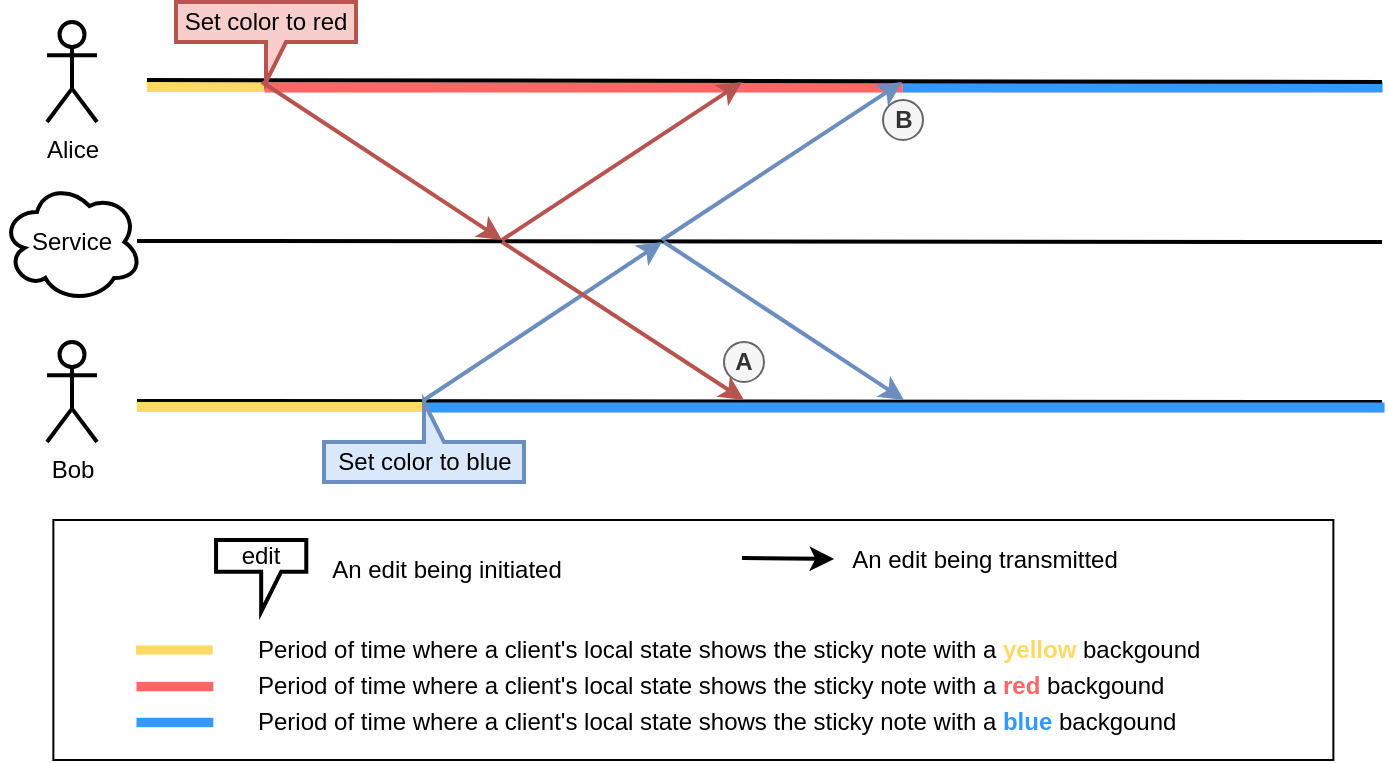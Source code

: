 <mxfile version="24.7.17">
  <diagram id="-6H5wynXqOOyBtFPYk5a" name="Page-1">
    <mxGraphModel dx="1058" dy="-74" grid="1" gridSize="10" guides="1" tooltips="1" connect="0" arrows="0" fold="1" page="1" pageScale="1" pageWidth="827" pageHeight="1169" background="#ffffff" math="0" shadow="0">
      <root>
        <mxCell id="0" />
        <mxCell id="1" parent="0" />
        <mxCell id="ug50JPKoQ96zgBhktdCE-255" value="" style="rounded=0;whiteSpace=wrap;html=1;" parent="1" vertex="1">
          <mxGeometry x="894.68" y="1500" width="640" height="120" as="geometry" />
        </mxCell>
        <mxCell id="ug50JPKoQ96zgBhktdCE-256" value="" style="group" parent="1" vertex="1" connectable="0">
          <mxGeometry x="936.031" y="1510" width="558.653" height="88.038" as="geometry" />
        </mxCell>
        <mxCell id="ug50JPKoQ96zgBhktdCE-257" value="" style="group" parent="ug50JPKoQ96zgBhktdCE-256" vertex="1" connectable="0">
          <mxGeometry y="39.997" width="558.653" height="48.042" as="geometry" />
        </mxCell>
        <mxCell id="ug50JPKoQ96zgBhktdCE-258" value="Period of time where a client&#39;s local state shows the sticky note with a &lt;font color=&quot;#ffd966&quot;&gt;&lt;b&gt;yellow&lt;/b&gt;&lt;/font&gt; backgound" style="text;html=1;align=left;verticalAlign=middle;resizable=0;points=[];autosize=1;strokeWidth=2;labelPosition=center;verticalLabelPosition=middle;" parent="ug50JPKoQ96zgBhktdCE-257" vertex="1">
          <mxGeometry x="58.653" width="500" height="30" as="geometry" />
        </mxCell>
        <mxCell id="ug50JPKoQ96zgBhktdCE-259" value="" style="rounded=0;whiteSpace=wrap;html=1;fillColor=#FFD966;strokeColor=none;points=[];" parent="ug50JPKoQ96zgBhktdCE-257" vertex="1">
          <mxGeometry y="12.708" width="38.35" height="4.583" as="geometry" />
        </mxCell>
        <mxCell id="ug50JPKoQ96zgBhktdCE-260" value="" style="rounded=0;whiteSpace=wrap;html=1;fillColor=#FF6666;strokeColor=#b85450;points=[];strokeWidth=0;" parent="ug50JPKoQ96zgBhktdCE-257" vertex="1">
          <mxGeometry x="1.776e-15" y="30.75" width="38.35" height="4.583" as="geometry" />
        </mxCell>
        <mxCell id="ug50JPKoQ96zgBhktdCE-261" value="Period of time where a client&#39;s local state shows the sticky note with a &lt;b style=&quot;&quot;&gt;&lt;font color=&quot;#ff6666&quot;&gt;red&lt;/font&gt;&lt;/b&gt;&amp;nbsp;backgound" style="text;html=1;align=left;verticalAlign=middle;resizable=0;points=[];autosize=1;strokeWidth=2;labelPosition=center;verticalLabelPosition=middle;" parent="ug50JPKoQ96zgBhktdCE-257" vertex="1">
          <mxGeometry x="58.653" y="18.042" width="480" height="30" as="geometry" />
        </mxCell>
        <mxCell id="ug50JPKoQ96zgBhktdCE-262" value="edit" style="shape=callout;whiteSpace=wrap;html=1;perimeter=calloutPerimeter;size=20;position=0.5;base=10;strokeWidth=2;" parent="ug50JPKoQ96zgBhktdCE-256" vertex="1">
          <mxGeometry x="39.999" width="45.12" height="35.83" as="geometry" />
        </mxCell>
        <mxCell id="ug50JPKoQ96zgBhktdCE-263" value="An edit being initiated" style="text;html=1;align=center;verticalAlign=middle;resizable=0;points=[];autosize=1;strokeWidth=2;" parent="ug50JPKoQ96zgBhktdCE-256" vertex="1">
          <mxGeometry x="85.114" y="0.312" width="140" height="30" as="geometry" />
        </mxCell>
        <mxCell id="ug50JPKoQ96zgBhktdCE-264" value="An edit being transmitted" style="text;html=1;align=center;verticalAlign=middle;resizable=0;points=[];autosize=1;strokeWidth=2;" parent="ug50JPKoQ96zgBhktdCE-256" vertex="1">
          <mxGeometry x="349.395" y="0.316" width="150" height="20" as="geometry" />
        </mxCell>
        <mxCell id="ug50JPKoQ96zgBhktdCE-265" value="" style="endArrow=classic;html=1;strokeWidth=2;" parent="ug50JPKoQ96zgBhktdCE-256" edge="1">
          <mxGeometry x="1294.444" y="400" width="45.118" height="45.833" as="geometry">
            <mxPoint x="302.949" y="9" as="sourcePoint" />
            <mxPoint x="349.04" y="9.483" as="targetPoint" />
          </mxGeometry>
        </mxCell>
        <mxCell id="ug50JPKoQ96zgBhktdCE-266" value="" style="rounded=0;whiteSpace=wrap;html=1;fillColor=#3399FF;strokeColor=#b85450;points=[];strokeWidth=0;" parent="1" vertex="1">
          <mxGeometry x="936.031" y="1598.707" width="38.35" height="4.583" as="geometry" />
        </mxCell>
        <mxCell id="ug50JPKoQ96zgBhktdCE-267" value="Period of time where a client&#39;s local state shows the sticky note with a &lt;b style=&quot;&quot;&gt;&lt;font color=&quot;#3399ff&quot;&gt;blue&lt;/font&gt;&lt;/b&gt;&amp;nbsp;backgound" style="text;html=1;align=left;verticalAlign=middle;resizable=0;points=[];autosize=1;strokeWidth=2;labelPosition=center;verticalLabelPosition=middle;" parent="1" vertex="1">
          <mxGeometry x="994.684" y="1585.998" width="490" height="30" as="geometry" />
        </mxCell>
        <mxCell id="ug50JPKoQ96zgBhktdCE-140" value="" style="endArrow=none;html=1;exitX=0.875;exitY=0.5;exitDx=0;exitDy=0;exitPerimeter=0;strokeWidth=2;" parent="1" edge="1">
          <mxGeometry width="50" height="50" relative="1" as="geometry">
            <mxPoint x="936.5" y="1440.5" as="sourcePoint" />
            <mxPoint x="1559" y="1441" as="targetPoint" />
          </mxGeometry>
        </mxCell>
        <mxCell id="ug50JPKoQ96zgBhktdCE-142" value="" style="rounded=0;whiteSpace=wrap;html=1;fillColor=#3399FF;strokeColor=#b85450;points=[];strokeWidth=0;" parent="1" vertex="1">
          <mxGeometry x="1079" y="1441" width="481" height="5" as="geometry" />
        </mxCell>
        <mxCell id="ug50JPKoQ96zgBhktdCE-143" value="" style="rounded=0;whiteSpace=wrap;html=1;fillColor=#FFD966;strokeColor=none;points=[];" parent="1" vertex="1">
          <mxGeometry x="936.5" y="1441" width="142.5" height="5" as="geometry" />
        </mxCell>
        <mxCell id="ug50JPKoQ96zgBhktdCE-144" value="" style="rounded=0;whiteSpace=wrap;html=1;fillColor=#3399ff;strokeColor=#b85450;points=[];strokeWidth=0;" parent="1" vertex="1">
          <mxGeometry x="1319" y="1281" width="240" height="5" as="geometry" />
        </mxCell>
        <mxCell id="ug50JPKoQ96zgBhktdCE-145" value="" style="rounded=0;whiteSpace=wrap;html=1;fillColor=#FF6666;strokeColor=#b85450;points=[];strokeWidth=0;" parent="1" vertex="1">
          <mxGeometry x="1000" y="1281" width="319" height="5" as="geometry" />
        </mxCell>
        <mxCell id="ug50JPKoQ96zgBhktdCE-146" value="" style="rounded=0;whiteSpace=wrap;html=1;fillColor=#FFD966;strokeColor=none;points=[];" parent="1" vertex="1">
          <mxGeometry x="941.5" y="1281" width="58.5" height="5" as="geometry" />
        </mxCell>
        <mxCell id="ug50JPKoQ96zgBhktdCE-179" value="&lt;div&gt;Alice&lt;/div&gt;" style="shape=umlActor;verticalLabelPosition=bottom;verticalAlign=top;html=1;outlineConnect=0;strokeWidth=2;" parent="1" vertex="1">
          <mxGeometry x="891.5" y="1251" width="25" height="50" as="geometry" />
        </mxCell>
        <mxCell id="ug50JPKoQ96zgBhktdCE-180" value="&lt;div&gt;Bob&lt;/div&gt;" style="shape=umlActor;verticalLabelPosition=bottom;verticalAlign=top;html=1;outlineConnect=0;strokeWidth=2;" parent="1" vertex="1">
          <mxGeometry x="891.5" y="1411" width="25" height="50" as="geometry" />
        </mxCell>
        <mxCell id="ug50JPKoQ96zgBhktdCE-181" value="Service" style="ellipse;shape=cloud;whiteSpace=wrap;html=1;strokeWidth=2;" parent="1" vertex="1">
          <mxGeometry x="869" y="1331" width="70" height="60" as="geometry" />
        </mxCell>
        <mxCell id="ug50JPKoQ96zgBhktdCE-182" value="" style="endArrow=none;html=1;exitX=0.875;exitY=0.5;exitDx=0;exitDy=0;exitPerimeter=0;strokeWidth=2;" parent="1" edge="1">
          <mxGeometry width="50" height="50" relative="1" as="geometry">
            <mxPoint x="941.5" y="1280" as="sourcePoint" />
            <mxPoint x="1559" y="1281" as="targetPoint" />
          </mxGeometry>
        </mxCell>
        <mxCell id="ug50JPKoQ96zgBhktdCE-183" value="" style="endArrow=none;html=1;exitX=0.875;exitY=0.5;exitDx=0;exitDy=0;exitPerimeter=0;strokeWidth=2;" parent="1" edge="1">
          <mxGeometry width="50" height="50" relative="1" as="geometry">
            <mxPoint x="936.5" y="1360.5" as="sourcePoint" />
            <mxPoint x="1559" y="1361" as="targetPoint" />
          </mxGeometry>
        </mxCell>
        <mxCell id="ug50JPKoQ96zgBhktdCE-184" value="Set color to red" style="shape=callout;whiteSpace=wrap;html=1;perimeter=calloutPerimeter;size=20;position=0.5;base=10;strokeWidth=2;fillColor=#f8cecc;strokeColor=#b85450;" parent="1" vertex="1">
          <mxGeometry x="956" y="1241" width="90" height="40" as="geometry" />
        </mxCell>
        <mxCell id="ug50JPKoQ96zgBhktdCE-185" value="" style="endArrow=classic;html=1;exitX=0;exitY=0;exitDx=40;exitDy=40;exitPerimeter=0;fillColor=#f8cecc;strokeColor=#b85450;strokeWidth=2;" parent="1" edge="1">
          <mxGeometry width="50" height="50" relative="1" as="geometry">
            <mxPoint x="999" y="1281" as="sourcePoint" />
            <mxPoint x="1119" y="1360" as="targetPoint" />
          </mxGeometry>
        </mxCell>
        <mxCell id="ug50JPKoQ96zgBhktdCE-187" value="" style="endArrow=classic;html=1;fillColor=#dae8fc;strokeColor=#6c8ebf;strokeWidth=2;exitX=0.5;exitY=1.025;exitDx=0;exitDy=0;exitPerimeter=0;" parent="1" source="ug50JPKoQ96zgBhktdCE-189" edge="1">
          <mxGeometry width="50" height="50" relative="1" as="geometry">
            <mxPoint x="1079" y="1481" as="sourcePoint" />
            <mxPoint x="1199" y="1361" as="targetPoint" />
          </mxGeometry>
        </mxCell>
        <mxCell id="ug50JPKoQ96zgBhktdCE-188" value="" style="endArrow=classic;html=1;fillColor=#dae8fc;strokeColor=#6c8ebf;strokeWidth=2;" parent="1" edge="1">
          <mxGeometry width="50" height="50" relative="1" as="geometry">
            <mxPoint x="1199" y="1360" as="sourcePoint" />
            <mxPoint x="1319" y="1281" as="targetPoint" />
          </mxGeometry>
        </mxCell>
        <mxCell id="ug50JPKoQ96zgBhktdCE-189" value="" style="shape=callout;whiteSpace=wrap;html=1;perimeter=calloutPerimeter;size=20;position=0.5;base=10;strokeWidth=2;rotation=-180;flipH=1;fillColor=#dae8fc;strokeColor=#6c8ebf;" parent="1" vertex="1">
          <mxGeometry x="1030" y="1441" width="100" height="40" as="geometry" />
        </mxCell>
        <mxCell id="ug50JPKoQ96zgBhktdCE-190" value="Set color to blue" style="text;html=1;align=center;verticalAlign=middle;resizable=0;points=[];autosize=1;strokeWidth=2;" parent="1" vertex="1">
          <mxGeometry x="1025" y="1456" width="110" height="30" as="geometry" />
        </mxCell>
        <mxCell id="ug50JPKoQ96zgBhktdCE-206" value="A" style="ellipse;whiteSpace=wrap;html=1;aspect=fixed;fontStyle=1;fillColor=#f5f5f5;fontColor=#333333;strokeColor=#666666;" parent="1" vertex="1">
          <mxGeometry x="1230" y="1411" width="20" height="20" as="geometry" />
        </mxCell>
        <mxCell id="ug50JPKoQ96zgBhktdCE-186" value="" style="endArrow=classic;html=1;exitX=0;exitY=0;exitDx=40;exitDy=40;exitPerimeter=0;fillColor=#f8cecc;strokeColor=#b85450;strokeWidth=2;" parent="1" edge="1">
          <mxGeometry width="50" height="50" relative="1" as="geometry">
            <mxPoint x="1119" y="1361" as="sourcePoint" />
            <mxPoint x="1240" y="1440" as="targetPoint" />
          </mxGeometry>
        </mxCell>
        <mxCell id="S-uX2zywk3RNg50cfgGr-1" value="" style="endArrow=classic;html=1;fillColor=#dae8fc;strokeColor=#6c8ebf;strokeWidth=2;" edge="1" parent="1">
          <mxGeometry width="50" height="50" relative="1" as="geometry">
            <mxPoint x="1200" y="1361" as="sourcePoint" />
            <mxPoint x="1320" y="1440" as="targetPoint" />
          </mxGeometry>
        </mxCell>
        <mxCell id="S-uX2zywk3RNg50cfgGr-2" value="" style="endArrow=classic;html=1;fillColor=#f8cecc;strokeColor=#b85450;strokeWidth=2;" edge="1" parent="1">
          <mxGeometry width="50" height="50" relative="1" as="geometry">
            <mxPoint x="1119" y="1360" as="sourcePoint" />
            <mxPoint x="1239" y="1281" as="targetPoint" />
          </mxGeometry>
        </mxCell>
        <mxCell id="S-uX2zywk3RNg50cfgGr-5" value="B" style="ellipse;whiteSpace=wrap;html=1;aspect=fixed;fontStyle=1;fillColor=#f5f5f5;fontColor=#333333;strokeColor=#666666;" vertex="1" parent="1">
          <mxGeometry x="1309.5" y="1290" width="20" height="20" as="geometry" />
        </mxCell>
      </root>
    </mxGraphModel>
  </diagram>
</mxfile>
